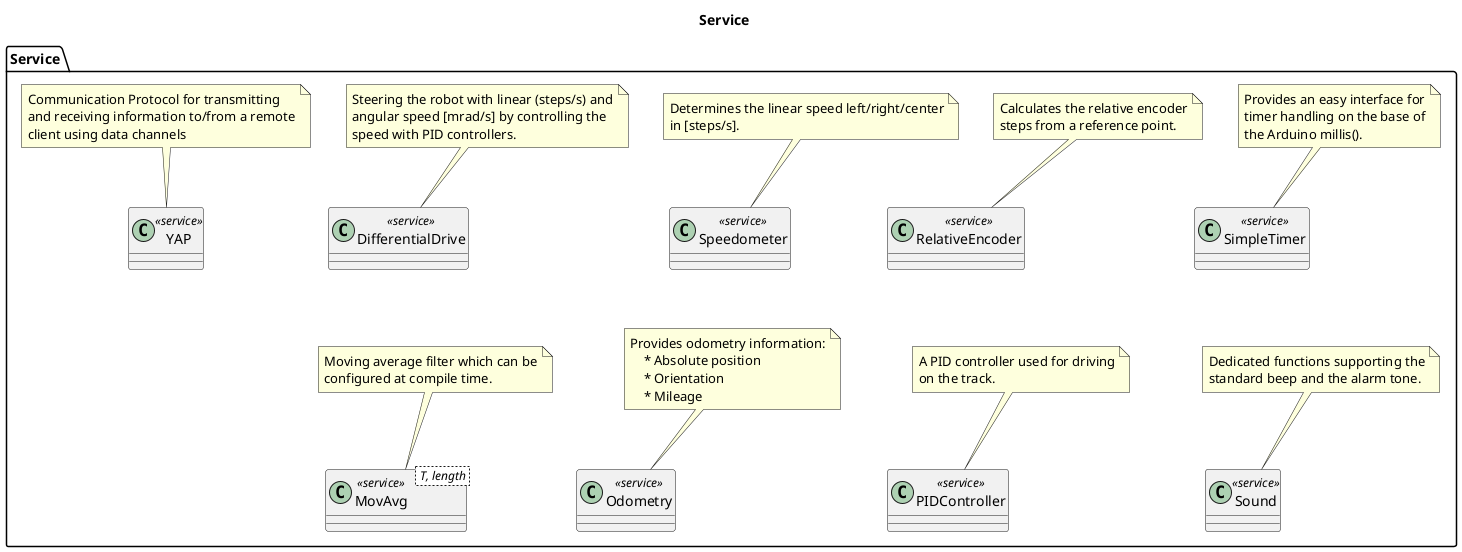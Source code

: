 @startuml

title Service

package "Service" as serviceLayer {

    class Sound <<service>>

    note top of Sound
        Dedicated functions supporting the
        standard beep and the alarm tone.
    end note

    class SimpleTimer <<service>>

    note top of SimpleTimer
        Provides an easy interface for
        timer handling on the base of
        the Arduino millis().
    end note

    class Odometry <<service>>

    note top of Odometry
        Provides odometry information:
            * Absolute position
            * Orientation
            * Mileage
    end note

    class PIDController <<service>>

    note top of PIDController
        A PID controller used for driving
        on the track.
    end note

    class MovAvg < T, length > <<service>>

    note top of MovAvg
        Moving average filter which can be
        configured at compile time.
    end note

    class RelativeEncoder <<service>>

    note top of RelativeEncoder
        Calculates the relative encoder
        steps from a reference point.
    end note

    class Speedometer <<service>>

    note top of Speedometer
        Determines the linear speed left/right/center
        in [steps/s].
    end note

    class DifferentialDrive <<service>>

    note top of DifferentialDrive
        Steering the robot with linear (steps/s) and
        angular speed [mrad/s] by controlling the
        speed with PID controllers.
    end note

    class YAP <<service>>

    note top of YAP
        Communication Protocol for transmitting 
        and receiving information to/from a remote
        client using data channels
    end note

    DifferentialDrive -[hidden]-- MovAvg
    Speedometer -[hidden]-- Odometry
    RelativeEncoder -[hidden]-- PIDController
    SimpleTimer -[hidden]-- Sound
}

@enduml
